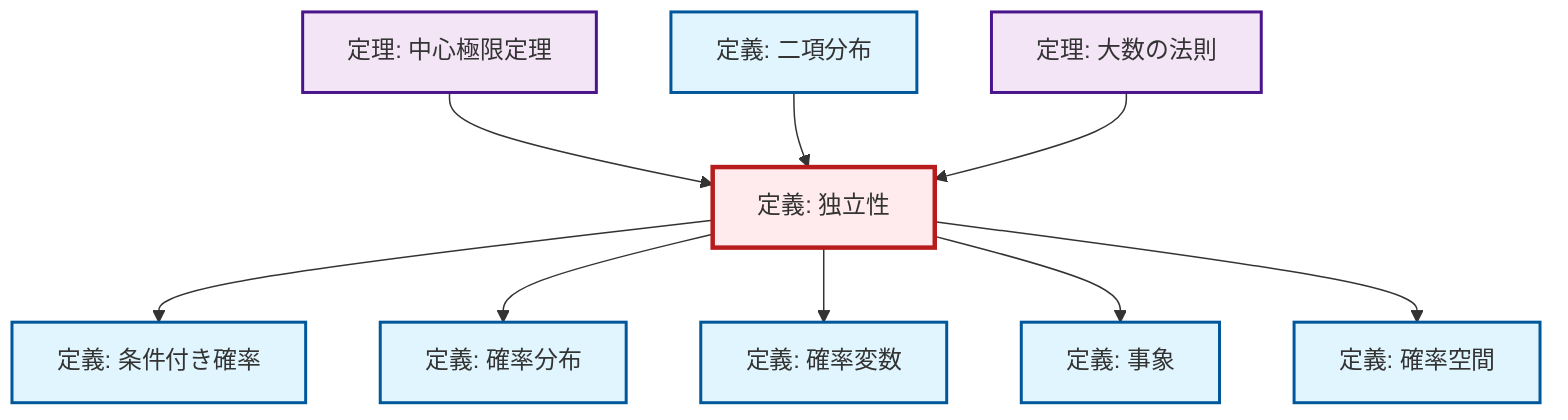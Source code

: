 graph TD
    classDef definition fill:#e1f5fe,stroke:#01579b,stroke-width:2px
    classDef theorem fill:#f3e5f5,stroke:#4a148c,stroke-width:2px
    classDef axiom fill:#fff3e0,stroke:#e65100,stroke-width:2px
    classDef example fill:#e8f5e9,stroke:#1b5e20,stroke-width:2px
    classDef current fill:#ffebee,stroke:#b71c1c,stroke-width:3px
    def-probability-space["定義: 確率空間"]:::definition
    def-probability-distribution["定義: 確率分布"]:::definition
    thm-law-of-large-numbers["定理: 大数の法則"]:::theorem
    def-event["定義: 事象"]:::definition
    def-random-variable["定義: 確率変数"]:::definition
    def-conditional-probability["定義: 条件付き確率"]:::definition
    thm-central-limit["定理: 中心極限定理"]:::theorem
    def-independence["定義: 独立性"]:::definition
    def-binomial-distribution["定義: 二項分布"]:::definition
    def-independence --> def-conditional-probability
    thm-central-limit --> def-independence
    def-independence --> def-probability-distribution
    def-binomial-distribution --> def-independence
    def-independence --> def-random-variable
    def-independence --> def-event
    def-independence --> def-probability-space
    thm-law-of-large-numbers --> def-independence
    class def-independence current